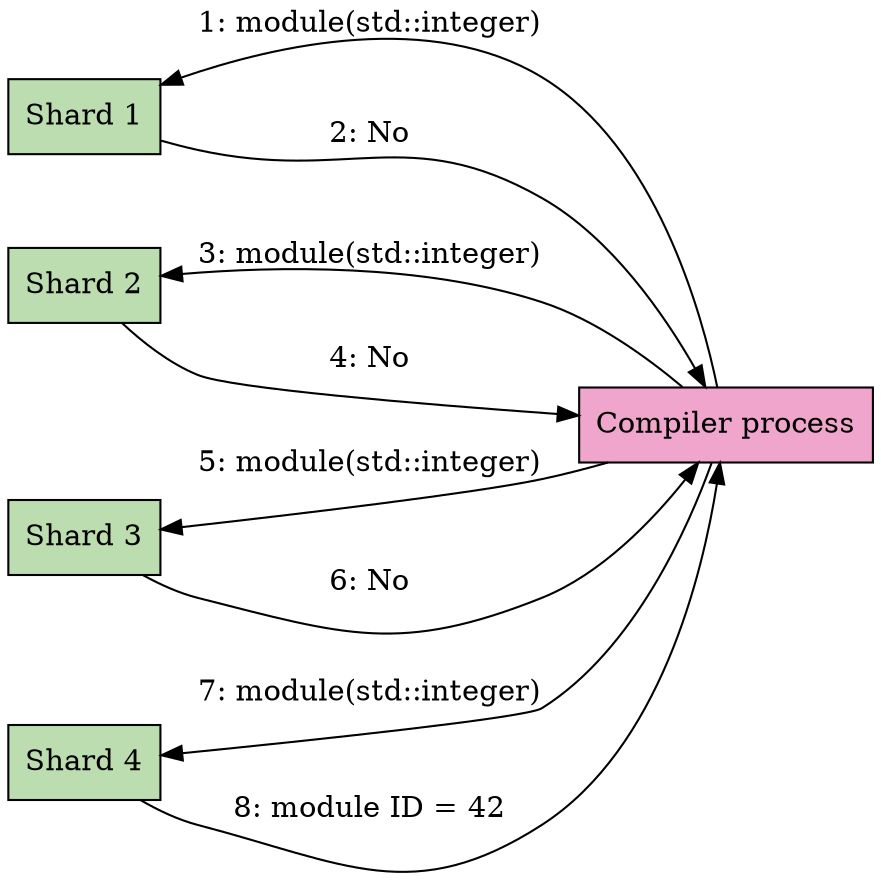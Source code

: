 digraph Flow {
    rankdir = RL
    node[shape=box]

    "Compiler process"[fillcolor="#EFA5CC" style=filled]
    "Shard 1"[fillcolor="#BCDDAF" style=filled]
    "Shard 2"[fillcolor="#BCDDAF" style=filled]
    "Shard 3"[fillcolor="#BCDDAF" style=filled]
    "Shard 4"[fillcolor="#BCDDAF" style=filled]

    "Compiler process" -> "Shard 1"[label="1: module(std::integer)\n"]
    "Shard 1" -> "Compiler process"[label="\n2: No"]

    "Compiler process" -> "Shard 2"[label="\n3: module(std::integer)\n"]
    "Shard 2" -> "Compiler process"[label="\n4: No"]

    "Compiler process" -> "Shard 3"[label="\n5: module(std::integer)\n"]
    "Shard 3" -> "Compiler process"[label="\n6: No"]

    "Compiler process" -> "Shard 4"[label="\n7: module(std::integer)\n"]
    "Shard 4" -> "Compiler process"[label="\n8: module ID = 42"]
}
